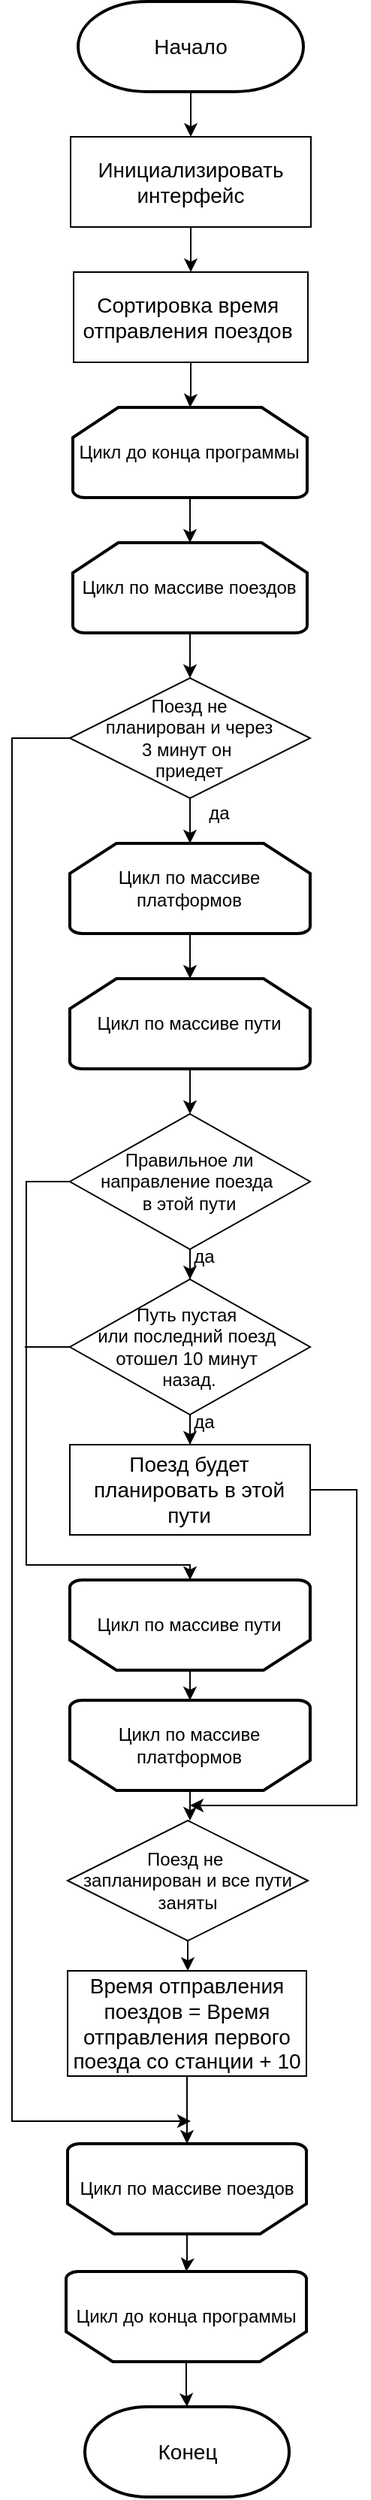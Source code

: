 <mxfile version="24.7.5">
  <diagram name="Trang-1" id="rMzL3UFabWsADVxy4FzP">
    <mxGraphModel dx="1434" dy="844" grid="1" gridSize="10" guides="1" tooltips="1" connect="1" arrows="1" fold="1" page="1" pageScale="1" pageWidth="827" pageHeight="1169" math="0" shadow="0">
      <root>
        <mxCell id="0" />
        <mxCell id="1" parent="0" />
        <mxCell id="mrZXV3vkeE_eTy5VasnF-18" style="edgeStyle=orthogonalEdgeStyle;rounded=0;orthogonalLoop=1;jettySize=auto;html=1;entryX=0.5;entryY=0;entryDx=0;entryDy=0;" parent="1" source="uBKHjGsXj6OErML4Wmsb-3" target="uBKHjGsXj6OErML4Wmsb-5" edge="1">
          <mxGeometry relative="1" as="geometry" />
        </mxCell>
        <mxCell id="uBKHjGsXj6OErML4Wmsb-3" value="Начало" style="strokeWidth=2;html=1;shape=mxgraph.flowchart.terminator;whiteSpace=wrap;fontSize=14;" parent="1" vertex="1">
          <mxGeometry x="55" y="30" width="150" height="60" as="geometry" />
        </mxCell>
        <mxCell id="uBKHjGsXj6OErML4Wmsb-4" value="Конец" style="strokeWidth=2;html=1;shape=mxgraph.flowchart.terminator;whiteSpace=wrap;fontSize=14;" parent="1" vertex="1">
          <mxGeometry x="59.5" y="1630" width="136" height="60" as="geometry" />
        </mxCell>
        <mxCell id="mrZXV3vkeE_eTy5VasnF-19" style="edgeStyle=orthogonalEdgeStyle;rounded=0;orthogonalLoop=1;jettySize=auto;html=1;entryX=0.5;entryY=0;entryDx=0;entryDy=0;" parent="1" source="uBKHjGsXj6OErML4Wmsb-5" target="mrZXV3vkeE_eTy5VasnF-1" edge="1">
          <mxGeometry relative="1" as="geometry" />
        </mxCell>
        <mxCell id="uBKHjGsXj6OErML4Wmsb-5" value="Инициализировать интерфейс" style="rounded=0;whiteSpace=wrap;html=1;fontSize=14;" parent="1" vertex="1">
          <mxGeometry x="50" y="120" width="160" height="60" as="geometry" />
        </mxCell>
        <mxCell id="mrZXV3vkeE_eTy5VasnF-47" style="edgeStyle=orthogonalEdgeStyle;rounded=0;orthogonalLoop=1;jettySize=auto;html=1;" parent="1" source="uBKHjGsXj6OErML4Wmsb-9" edge="1">
          <mxGeometry relative="1" as="geometry">
            <mxPoint x="129.49" y="1230" as="targetPoint" />
            <Array as="points">
              <mxPoint x="240.49" y="1020" />
              <mxPoint x="240.49" y="1230" />
            </Array>
          </mxGeometry>
        </mxCell>
        <mxCell id="uBKHjGsXj6OErML4Wmsb-9" value="&lt;font style=&quot;font-size: 14px;&quot;&gt;Поезд будет планировать в этой пути&lt;/font&gt;" style="rounded=0;whiteSpace=wrap;html=1;fontSize=14;" parent="1" vertex="1">
          <mxGeometry x="49.49" y="990" width="160" height="60" as="geometry" />
        </mxCell>
        <mxCell id="qzDcdEWJJYW9flauTkfR-1" style="edgeStyle=orthogonalEdgeStyle;rounded=0;orthogonalLoop=1;jettySize=auto;html=1;" edge="1" parent="1" source="uBKHjGsXj6OErML4Wmsb-14">
          <mxGeometry relative="1" as="geometry">
            <mxPoint x="130" y="1440" as="targetPoint" />
            <Array as="points">
              <mxPoint x="11" y="520" />
            </Array>
          </mxGeometry>
        </mxCell>
        <mxCell id="uBKHjGsXj6OErML4Wmsb-14" value="Поезд не&lt;div&gt;&amp;nbsp;планирован и&amp;nbsp;&lt;span style=&quot;background-color: initial;&quot;&gt;через&amp;nbsp;&lt;/span&gt;&lt;/div&gt;&lt;div&gt;3 минут&amp;nbsp;&lt;span style=&quot;background-color: initial;&quot;&gt;он&amp;nbsp;&lt;/span&gt;&lt;/div&gt;&lt;div&gt;&lt;span style=&quot;background-color: initial;&quot;&gt;приедет&lt;/span&gt;&lt;/div&gt;" style="rhombus;whiteSpace=wrap;html=1;" parent="1" vertex="1">
          <mxGeometry x="49.49" y="480" width="160" height="80" as="geometry" />
        </mxCell>
        <mxCell id="mrZXV3vkeE_eTy5VasnF-1" value="Сортировка время&amp;nbsp; отправления поездов&amp;nbsp;" style="rounded=0;whiteSpace=wrap;html=1;fontSize=14;" parent="1" vertex="1">
          <mxGeometry x="52" y="210" width="156" height="60" as="geometry" />
        </mxCell>
        <mxCell id="mrZXV3vkeE_eTy5VasnF-21" style="edgeStyle=orthogonalEdgeStyle;rounded=0;orthogonalLoop=1;jettySize=auto;html=1;entryX=0.5;entryY=0;entryDx=0;entryDy=0;" parent="1" source="mrZXV3vkeE_eTy5VasnF-2" target="uBKHjGsXj6OErML4Wmsb-14" edge="1">
          <mxGeometry relative="1" as="geometry" />
        </mxCell>
        <mxCell id="mrZXV3vkeE_eTy5VasnF-2" value="Цикл по массиве поездов" style="strokeWidth=2;html=1;shape=mxgraph.flowchart.loop_limit;whiteSpace=wrap;" parent="1" vertex="1">
          <mxGeometry x="51.49" y="390" width="156" height="60" as="geometry" />
        </mxCell>
        <mxCell id="mrZXV3vkeE_eTy5VasnF-32" style="edgeStyle=orthogonalEdgeStyle;rounded=0;orthogonalLoop=1;jettySize=auto;html=1;entryX=0.5;entryY=0;entryDx=0;entryDy=0;" parent="1" source="mrZXV3vkeE_eTy5VasnF-5" target="uBKHjGsXj6OErML4Wmsb-9" edge="1">
          <mxGeometry relative="1" as="geometry" />
        </mxCell>
        <mxCell id="mrZXV3vkeE_eTy5VasnF-5" value="Путь пустая&amp;nbsp;&lt;div&gt;или&amp;nbsp;&lt;span style=&quot;background-color: initial;&quot;&gt;последний поезд&amp;nbsp;&lt;/span&gt;&lt;/div&gt;&lt;div&gt;&lt;span style=&quot;background-color: initial;&quot;&gt;отошел&amp;nbsp;&lt;/span&gt;&lt;span style=&quot;background-color: initial;&quot;&gt;10&amp;nbsp;&lt;/span&gt;&lt;span style=&quot;background-color: initial;&quot;&gt;минут&amp;nbsp;&lt;/span&gt;&lt;/div&gt;&lt;div&gt;&lt;span style=&quot;background-color: initial;&quot;&gt;назад.&lt;/span&gt;&lt;/div&gt;" style="rhombus;whiteSpace=wrap;html=1;" parent="1" vertex="1">
          <mxGeometry x="49.49" y="880" width="160" height="90" as="geometry" />
        </mxCell>
        <mxCell id="mrZXV3vkeE_eTy5VasnF-6" value="Цикл по массиве платформов" style="strokeWidth=2;html=1;shape=mxgraph.flowchart.loop_limit;whiteSpace=wrap;" parent="1" vertex="1">
          <mxGeometry x="49.49" y="590" width="160" height="60" as="geometry" />
        </mxCell>
        <mxCell id="mrZXV3vkeE_eTy5VasnF-25" style="edgeStyle=orthogonalEdgeStyle;rounded=0;orthogonalLoop=1;jettySize=auto;html=1;entryX=0.5;entryY=0;entryDx=0;entryDy=0;" parent="1" source="mrZXV3vkeE_eTy5VasnF-7" target="mrZXV3vkeE_eTy5VasnF-14" edge="1">
          <mxGeometry relative="1" as="geometry" />
        </mxCell>
        <mxCell id="mrZXV3vkeE_eTy5VasnF-7" value="Цикл по массиве пути" style="strokeWidth=2;html=1;shape=mxgraph.flowchart.loop_limit;whiteSpace=wrap;" parent="1" vertex="1">
          <mxGeometry x="49.49" y="680" width="160" height="60" as="geometry" />
        </mxCell>
        <mxCell id="mrZXV3vkeE_eTy5VasnF-8" value="Цикл по массиве поездов" style="strokeWidth=2;html=1;shape=mxgraph.flowchart.loop_limit;whiteSpace=wrap;direction=west;" parent="1" vertex="1">
          <mxGeometry x="48" y="1455" width="159" height="60" as="geometry" />
        </mxCell>
        <mxCell id="mrZXV3vkeE_eTy5VasnF-10" value="Цикл по массиве пути" style="strokeWidth=2;html=1;shape=mxgraph.flowchart.loop_limit;whiteSpace=wrap;direction=west;" parent="1" vertex="1">
          <mxGeometry x="49.49" y="1080" width="160" height="60" as="geometry" />
        </mxCell>
        <mxCell id="mrZXV3vkeE_eTy5VasnF-13" value="Время отправления поездов = Время отправления первого поезда со станции + 10" style="rounded=0;whiteSpace=wrap;html=1;fontSize=14;" parent="1" vertex="1">
          <mxGeometry x="48" y="1340" width="159" height="70" as="geometry" />
        </mxCell>
        <mxCell id="mrZXV3vkeE_eTy5VasnF-26" style="edgeStyle=orthogonalEdgeStyle;rounded=0;orthogonalLoop=1;jettySize=auto;html=1;entryX=0.5;entryY=0;entryDx=0;entryDy=0;" parent="1" source="mrZXV3vkeE_eTy5VasnF-14" target="mrZXV3vkeE_eTy5VasnF-5" edge="1">
          <mxGeometry relative="1" as="geometry" />
        </mxCell>
        <mxCell id="mrZXV3vkeE_eTy5VasnF-46" style="edgeStyle=orthogonalEdgeStyle;rounded=0;orthogonalLoop=1;jettySize=auto;html=1;entryX=0.5;entryY=1;entryDx=0;entryDy=0;entryPerimeter=0;" parent="1" source="mrZXV3vkeE_eTy5VasnF-14" target="mrZXV3vkeE_eTy5VasnF-10" edge="1">
          <mxGeometry relative="1" as="geometry">
            <mxPoint x="19.49" y="1080" as="targetPoint" />
            <Array as="points">
              <mxPoint x="20.49" y="815" />
              <mxPoint x="20.49" y="1070" />
              <mxPoint x="129.49" y="1070" />
            </Array>
          </mxGeometry>
        </mxCell>
        <mxCell id="mrZXV3vkeE_eTy5VasnF-14" value="Правильное ли направление поезда&amp;nbsp;&lt;div&gt;в этой пути&lt;/div&gt;" style="rhombus;whiteSpace=wrap;html=1;" parent="1" vertex="1">
          <mxGeometry x="49.49" y="770" width="160" height="90" as="geometry" />
        </mxCell>
        <mxCell id="mrZXV3vkeE_eTy5VasnF-38" style="edgeStyle=orthogonalEdgeStyle;rounded=0;orthogonalLoop=1;jettySize=auto;html=1;entryX=0.5;entryY=0;entryDx=0;entryDy=0;" parent="1" source="mrZXV3vkeE_eTy5VasnF-15" edge="1">
          <mxGeometry relative="1" as="geometry">
            <mxPoint x="129.49" y="1240" as="targetPoint" />
          </mxGeometry>
        </mxCell>
        <mxCell id="mrZXV3vkeE_eTy5VasnF-15" value="Цикл по массиве платформов" style="strokeWidth=2;html=1;shape=mxgraph.flowchart.loop_limit;whiteSpace=wrap;direction=west;" parent="1" vertex="1">
          <mxGeometry x="49.49" y="1160" width="160" height="60" as="geometry" />
        </mxCell>
        <mxCell id="mrZXV3vkeE_eTy5VasnF-41" style="edgeStyle=orthogonalEdgeStyle;rounded=0;orthogonalLoop=1;jettySize=auto;html=1;entryX=0.5;entryY=0;entryDx=0;entryDy=0;" parent="1" source="mrZXV3vkeE_eTy5VasnF-17" target="mrZXV3vkeE_eTy5VasnF-13" edge="1">
          <mxGeometry relative="1" as="geometry" />
        </mxCell>
        <mxCell id="mrZXV3vkeE_eTy5VasnF-17" value="Поезд не&amp;nbsp;&lt;div&gt;запланирован и все пути заняты&lt;br&gt;&lt;/div&gt;" style="rhombus;whiteSpace=wrap;html=1;" parent="1" vertex="1">
          <mxGeometry x="48" y="1240" width="160" height="80" as="geometry" />
        </mxCell>
        <mxCell id="mrZXV3vkeE_eTy5VasnF-22" style="edgeStyle=orthogonalEdgeStyle;rounded=0;orthogonalLoop=1;jettySize=auto;html=1;entryX=0.5;entryY=0;entryDx=0;entryDy=0;entryPerimeter=0;" parent="1" source="uBKHjGsXj6OErML4Wmsb-14" target="mrZXV3vkeE_eTy5VasnF-6" edge="1">
          <mxGeometry relative="1" as="geometry" />
        </mxCell>
        <mxCell id="mrZXV3vkeE_eTy5VasnF-23" style="edgeStyle=orthogonalEdgeStyle;rounded=0;orthogonalLoop=1;jettySize=auto;html=1;entryX=0.5;entryY=0;entryDx=0;entryDy=0;entryPerimeter=0;" parent="1" source="mrZXV3vkeE_eTy5VasnF-6" target="mrZXV3vkeE_eTy5VasnF-7" edge="1">
          <mxGeometry relative="1" as="geometry" />
        </mxCell>
        <mxCell id="mrZXV3vkeE_eTy5VasnF-28" style="edgeStyle=orthogonalEdgeStyle;rounded=0;orthogonalLoop=1;jettySize=auto;html=1;entryX=0.5;entryY=1;entryDx=0;entryDy=0;entryPerimeter=0;" parent="1" source="mrZXV3vkeE_eTy5VasnF-10" target="mrZXV3vkeE_eTy5VasnF-15" edge="1">
          <mxGeometry relative="1" as="geometry" />
        </mxCell>
        <mxCell id="mrZXV3vkeE_eTy5VasnF-36" value="" style="endArrow=none;html=1;rounded=0;entryX=0;entryY=0.5;entryDx=0;entryDy=0;" parent="1" target="mrZXV3vkeE_eTy5VasnF-5" edge="1">
          <mxGeometry width="50" height="50" relative="1" as="geometry">
            <mxPoint x="19.49" y="925" as="sourcePoint" />
            <mxPoint x="169.49" y="1090" as="targetPoint" />
          </mxGeometry>
        </mxCell>
        <mxCell id="mrZXV3vkeE_eTy5VasnF-42" style="edgeStyle=orthogonalEdgeStyle;rounded=0;orthogonalLoop=1;jettySize=auto;html=1;entryX=0.5;entryY=1;entryDx=0;entryDy=0;entryPerimeter=0;" parent="1" source="mrZXV3vkeE_eTy5VasnF-13" target="mrZXV3vkeE_eTy5VasnF-8" edge="1">
          <mxGeometry relative="1" as="geometry" />
        </mxCell>
        <mxCell id="mrZXV3vkeE_eTy5VasnF-44" value="да" style="text;html=1;align=center;verticalAlign=middle;whiteSpace=wrap;rounded=0;" parent="1" vertex="1">
          <mxGeometry x="109.49" y="850" width="60" height="30" as="geometry" />
        </mxCell>
        <mxCell id="mrZXV3vkeE_eTy5VasnF-45" value="да" style="text;html=1;align=center;verticalAlign=middle;whiteSpace=wrap;rounded=0;" parent="1" vertex="1">
          <mxGeometry x="109.49" y="960" width="60" height="30" as="geometry" />
        </mxCell>
        <mxCell id="8NwUXc0eA_0OBcahtsty-2" value="" style="edgeStyle=orthogonalEdgeStyle;rounded=0;orthogonalLoop=1;jettySize=auto;html=1;" parent="1" source="mrZXV3vkeE_eTy5VasnF-48" target="mrZXV3vkeE_eTy5VasnF-2" edge="1">
          <mxGeometry relative="1" as="geometry" />
        </mxCell>
        <mxCell id="mrZXV3vkeE_eTy5VasnF-48" value="Цикл до конц&lt;span style=&quot;color: rgba(0, 0, 0, 0); font-family: monospace; font-size: 0px; text-align: start; text-wrap: nowrap;&quot;&gt;%3CmxGraphModel%3E%3Croot%3E%3CmxCell%20id%3D%220%22%2F%3E%3CmxCell%20id%3D%221%22%20parent%3D%220%22%2F%3E%3CmxCell%20id%3D%222%22%20value%3D%22%D0%A6%D0%B8%D0%BA%D0%BB%20%D0%BF%D0%BE%20%D0%BC%D0%B0%D1%81%D1%81%D0%B8%D0%B2%D0%B5%20%D0%BF%D0%BE%D0%B5%D0%B7%D0%B4%D0%BE%D0%B2%22%20style%3D%22strokeWidth%3D2%3Bhtml%3D1%3Bshape%3Dmxgraph.flowchart.loop_limit%3BwhiteSpace%3Dwrap%3B%22%20vertex%3D%221%22%20parent%3D%221%22%3E%3CmxGeometry%20x%3D%2251.49%22%20y%3D%22420%22%20width%3D%22156%22%20height%3D%2260%22%20as%3D%22geometry%22%2F%3E%3C%2FmxCell%3E%3C%2Froot%3E%3C%2FmxGraphModel%3E&lt;/span&gt;а программы" style="strokeWidth=2;html=1;shape=mxgraph.flowchart.loop_limit;whiteSpace=wrap;" parent="1" vertex="1">
          <mxGeometry x="51.49" y="300" width="156" height="60" as="geometry" />
        </mxCell>
        <mxCell id="mrZXV3vkeE_eTy5VasnF-52" style="edgeStyle=orthogonalEdgeStyle;rounded=0;orthogonalLoop=1;jettySize=auto;html=1;entryX=0.5;entryY=0;entryDx=0;entryDy=0;entryPerimeter=0;" parent="1" source="mrZXV3vkeE_eTy5VasnF-49" target="uBKHjGsXj6OErML4Wmsb-4" edge="1">
          <mxGeometry relative="1" as="geometry">
            <mxPoint x="127" y="1620" as="targetPoint" />
          </mxGeometry>
        </mxCell>
        <mxCell id="mrZXV3vkeE_eTy5VasnF-49" value="Цикл до конц&lt;span style=&quot;color: rgba(0, 0, 0, 0); font-family: monospace; font-size: 0px; text-align: start; text-wrap: nowrap;&quot;&gt;%3CmxGraphModel%3E%3Croot%3E%3CmxCell%20id%3D%220%22%2F%3E%3CmxCell%20id%3D%221%22%20parent%3D%220%22%2F%3E%3CmxCell%20id%3D%222%22%20value%3D%22%D0%A6%D0%B8%D0%BA%D0%BB%20%D0%BF%D0%BE%20%D0%BC%D0%B0%D1%81%D1%81%D0%B8%D0%B2%D0%B5%20%D0%BF%D0%BE%D0%B5%D0%B7%D0%B4%D0%BE%D0%B2%22%20style%3D%22strokeWidth%3D2%3Bhtml%3D1%3Bshape%3Dmxgraph.flowchart.loop_limit%3BwhiteSpace%3Dwrap%3B%22%20vertex%3D%221%22%20parent%3D%221%22%3E%3CmxGeometry%20x%3D%2251.49%22%20y%3D%22420%22%20width%3D%22156%22%20height%3D%2260%22%20as%3D%22geometry%22%2F%3E%3C%2FmxCell%3E%3C%2Froot%3E%3C%2FmxGraphModel%3E&lt;/span&gt;а программы" style="strokeWidth=2;html=1;shape=mxgraph.flowchart.loop_limit;whiteSpace=wrap;direction=west;" parent="1" vertex="1">
          <mxGeometry x="47" y="1540" width="160" height="60" as="geometry" />
        </mxCell>
        <mxCell id="mrZXV3vkeE_eTy5VasnF-51" style="edgeStyle=orthogonalEdgeStyle;rounded=0;orthogonalLoop=1;jettySize=auto;html=1;entryX=0.5;entryY=1;entryDx=0;entryDy=0;entryPerimeter=0;" parent="1" source="mrZXV3vkeE_eTy5VasnF-8" target="mrZXV3vkeE_eTy5VasnF-49" edge="1">
          <mxGeometry relative="1" as="geometry" />
        </mxCell>
        <mxCell id="8NwUXc0eA_0OBcahtsty-1" style="edgeStyle=orthogonalEdgeStyle;rounded=0;orthogonalLoop=1;jettySize=auto;html=1;entryX=0.5;entryY=0;entryDx=0;entryDy=0;entryPerimeter=0;" parent="1" source="mrZXV3vkeE_eTy5VasnF-1" target="mrZXV3vkeE_eTy5VasnF-48" edge="1">
          <mxGeometry relative="1" as="geometry" />
        </mxCell>
        <mxCell id="qzDcdEWJJYW9flauTkfR-2" value="да" style="text;html=1;align=center;verticalAlign=middle;whiteSpace=wrap;rounded=0;" vertex="1" parent="1">
          <mxGeometry x="119.49" y="555" width="60" height="30" as="geometry" />
        </mxCell>
      </root>
    </mxGraphModel>
  </diagram>
</mxfile>

